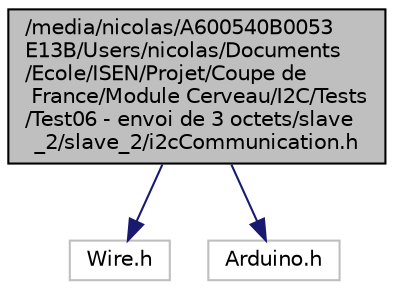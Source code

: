 digraph "/media/nicolas/A600540B0053E13B/Users/nicolas/Documents/Ecole/ISEN/Projet/Coupe de France/Module Cerveau/I2C/Tests/Test06 - envoi de 3 octets/slave_2/slave_2/i2cCommunication.h"
{
  edge [fontname="Helvetica",fontsize="10",labelfontname="Helvetica",labelfontsize="10"];
  node [fontname="Helvetica",fontsize="10",shape=record];
  Node1 [label="/media/nicolas/A600540B0053\lE13B/Users/nicolas/Documents\l/Ecole/ISEN/Projet/Coupe de\l France/Module Cerveau/I2C/Tests\l/Test06 - envoi de 3 octets/slave\l_2/slave_2/i2cCommunication.h",height=0.2,width=0.4,color="black", fillcolor="grey75", style="filled" fontcolor="black"];
  Node1 -> Node2 [color="midnightblue",fontsize="10",style="solid",fontname="Helvetica"];
  Node2 [label="Wire.h",height=0.2,width=0.4,color="grey75", fillcolor="white", style="filled"];
  Node1 -> Node3 [color="midnightblue",fontsize="10",style="solid",fontname="Helvetica"];
  Node3 [label="Arduino.h",height=0.2,width=0.4,color="grey75", fillcolor="white", style="filled"];
}
